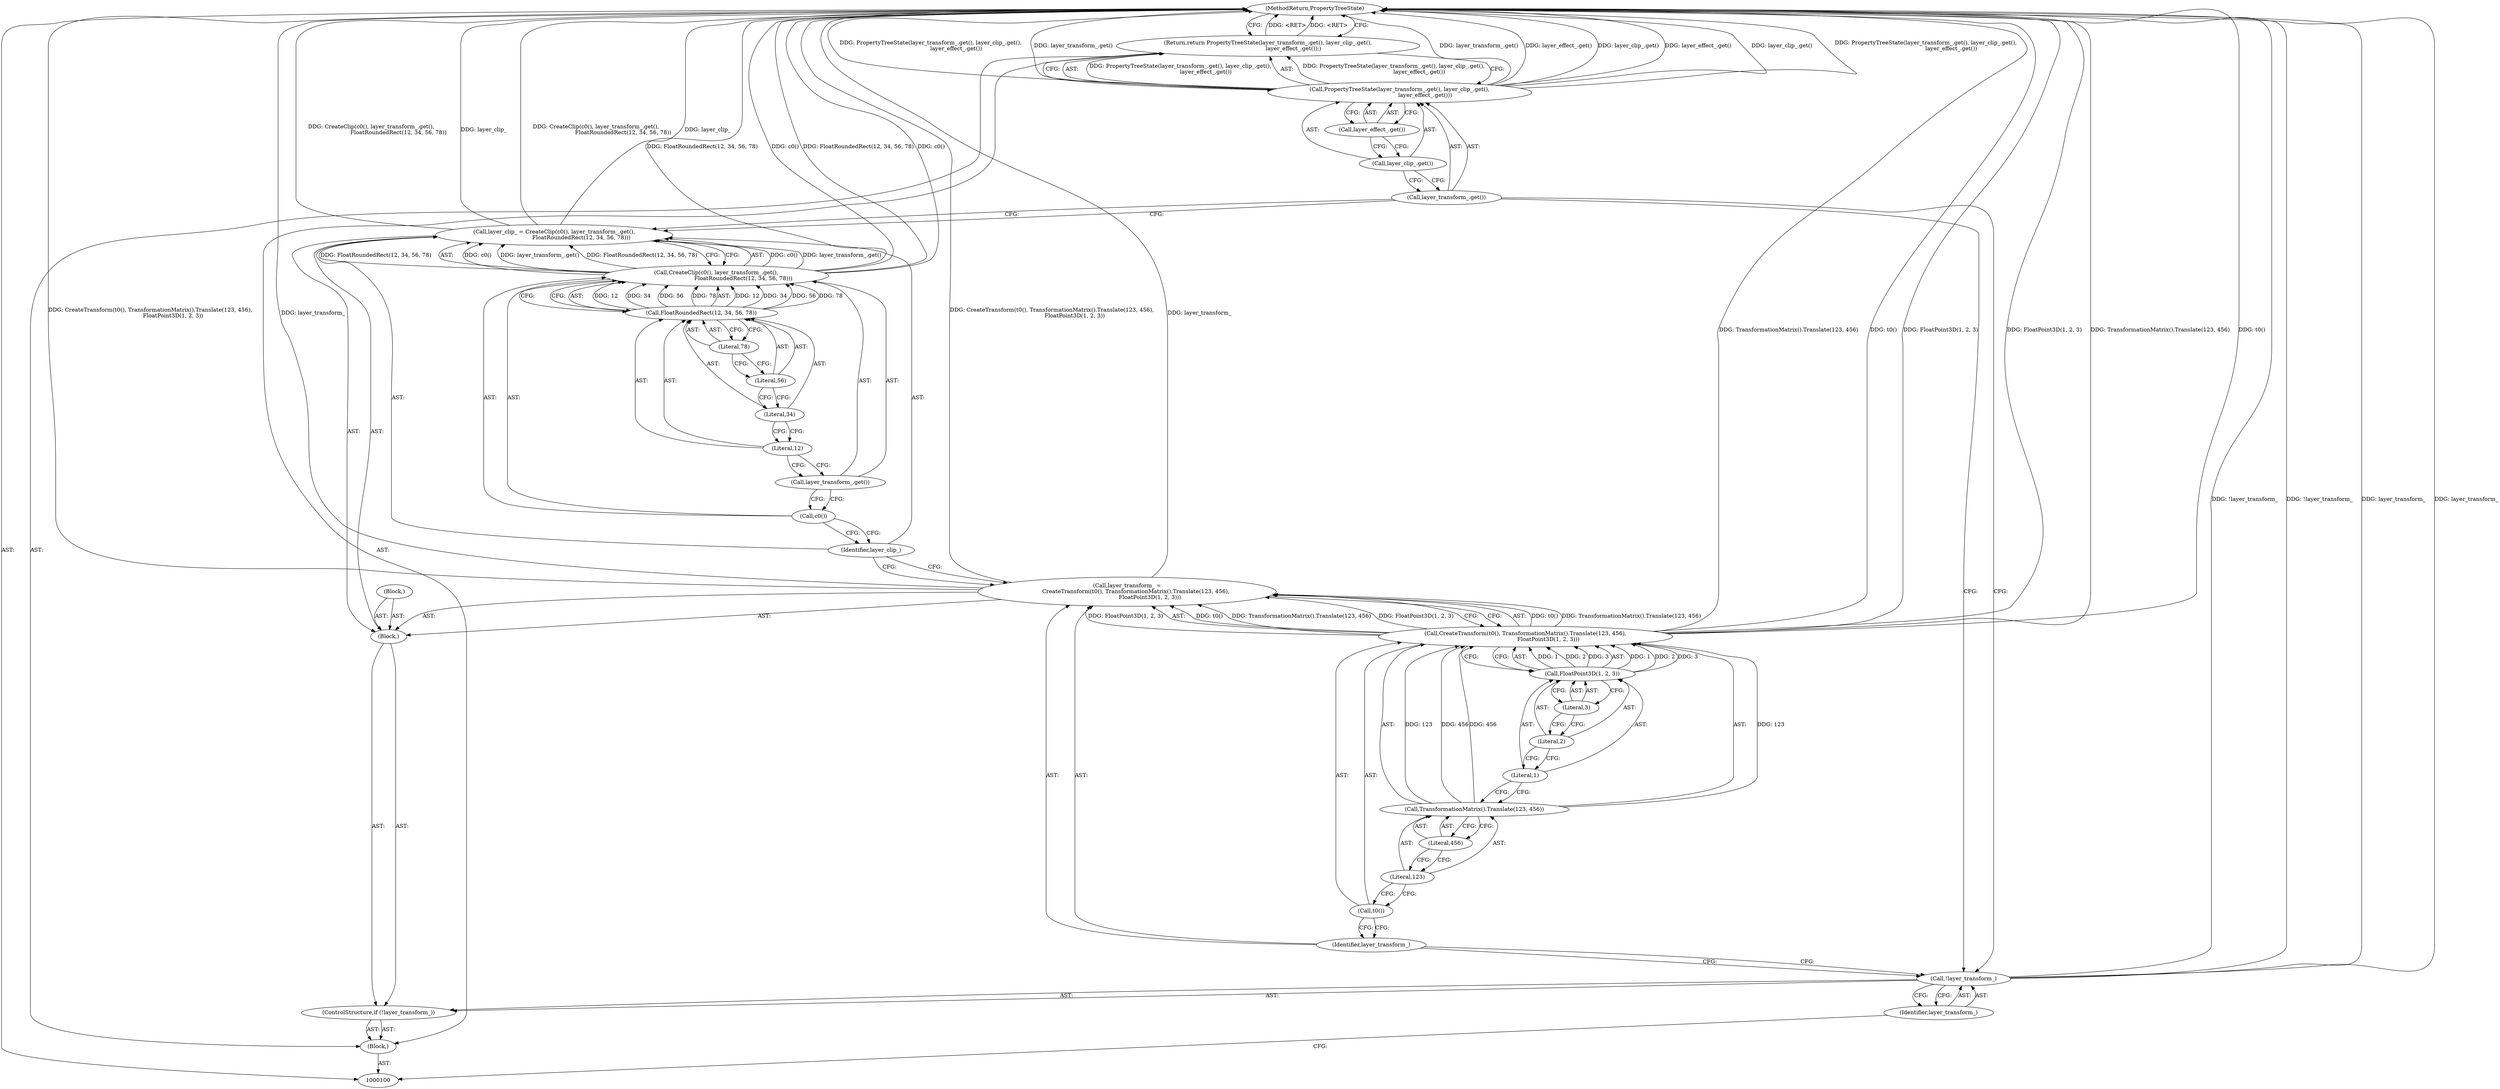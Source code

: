digraph "0_Chrome_f911e11e7f6b5c0d6f5ee694a9871de6619889f7_18" {
"1000133" [label="(MethodReturn,PropertyTreeState)"];
"1000101" [label="(Block,)"];
"1000129" [label="(Call,PropertyTreeState(layer_transform_.get(), layer_clip_.get(),\n                             layer_effect_.get()))"];
"1000130" [label="(Call,layer_transform_.get())"];
"1000128" [label="(Return,return PropertyTreeState(layer_transform_.get(), layer_clip_.get(),\n                             layer_effect_.get());)"];
"1000131" [label="(Call,layer_clip_.get())"];
"1000132" [label="(Call,layer_effect_.get())"];
"1000105" [label="(Block,)"];
"1000102" [label="(ControlStructure,if (!layer_transform_))"];
"1000103" [label="(Call,!layer_transform_)"];
"1000104" [label="(Identifier,layer_transform_)"];
"1000106" [label="(Call,layer_transform_ =\n          CreateTransform(t0(), TransformationMatrix().Translate(123, 456),\n                          FloatPoint3D(1, 2, 3)))"];
"1000107" [label="(Identifier,layer_transform_)"];
"1000108" [label="(Call,CreateTransform(t0(), TransformationMatrix().Translate(123, 456),\n                          FloatPoint3D(1, 2, 3)))"];
"1000109" [label="(Call,t0())"];
"1000110" [label="(Call,TransformationMatrix().Translate(123, 456))"];
"1000111" [label="(Literal,123)"];
"1000112" [label="(Literal,456)"];
"1000113" [label="(Call,FloatPoint3D(1, 2, 3))"];
"1000114" [label="(Literal,1)"];
"1000115" [label="(Literal,2)"];
"1000116" [label="(Literal,3)"];
"1000119" [label="(Call,CreateClip(c0(), layer_transform_.get(),\n                               FloatRoundedRect(12, 34, 56, 78)))"];
"1000120" [label="(Call,c0())"];
"1000121" [label="(Call,layer_transform_.get())"];
"1000117" [label="(Call,layer_clip_ = CreateClip(c0(), layer_transform_.get(),\n                               FloatRoundedRect(12, 34, 56, 78)))"];
"1000118" [label="(Identifier,layer_clip_)"];
"1000122" [label="(Call,FloatRoundedRect(12, 34, 56, 78))"];
"1000123" [label="(Literal,12)"];
"1000124" [label="(Literal,34)"];
"1000125" [label="(Literal,56)"];
"1000126" [label="(Literal,78)"];
"1000127" [label="(Block,)"];
"1000133" -> "1000100"  [label="AST: "];
"1000133" -> "1000128"  [label="CFG: "];
"1000129" -> "1000133"  [label="DDG: layer_transform_.get()"];
"1000129" -> "1000133"  [label="DDG: layer_effect_.get()"];
"1000129" -> "1000133"  [label="DDG: layer_clip_.get()"];
"1000129" -> "1000133"  [label="DDG: PropertyTreeState(layer_transform_.get(), layer_clip_.get(),\n                             layer_effect_.get())"];
"1000106" -> "1000133"  [label="DDG: CreateTransform(t0(), TransformationMatrix().Translate(123, 456),\n                          FloatPoint3D(1, 2, 3))"];
"1000106" -> "1000133"  [label="DDG: layer_transform_"];
"1000103" -> "1000133"  [label="DDG: layer_transform_"];
"1000103" -> "1000133"  [label="DDG: !layer_transform_"];
"1000117" -> "1000133"  [label="DDG: layer_clip_"];
"1000117" -> "1000133"  [label="DDG: CreateClip(c0(), layer_transform_.get(),\n                               FloatRoundedRect(12, 34, 56, 78))"];
"1000119" -> "1000133"  [label="DDG: FloatRoundedRect(12, 34, 56, 78)"];
"1000119" -> "1000133"  [label="DDG: c0()"];
"1000108" -> "1000133"  [label="DDG: FloatPoint3D(1, 2, 3)"];
"1000108" -> "1000133"  [label="DDG: TransformationMatrix().Translate(123, 456)"];
"1000108" -> "1000133"  [label="DDG: t0()"];
"1000128" -> "1000133"  [label="DDG: <RET>"];
"1000101" -> "1000100"  [label="AST: "];
"1000102" -> "1000101"  [label="AST: "];
"1000128" -> "1000101"  [label="AST: "];
"1000129" -> "1000128"  [label="AST: "];
"1000129" -> "1000132"  [label="CFG: "];
"1000130" -> "1000129"  [label="AST: "];
"1000131" -> "1000129"  [label="AST: "];
"1000132" -> "1000129"  [label="AST: "];
"1000128" -> "1000129"  [label="CFG: "];
"1000129" -> "1000133"  [label="DDG: layer_transform_.get()"];
"1000129" -> "1000133"  [label="DDG: layer_effect_.get()"];
"1000129" -> "1000133"  [label="DDG: layer_clip_.get()"];
"1000129" -> "1000133"  [label="DDG: PropertyTreeState(layer_transform_.get(), layer_clip_.get(),\n                             layer_effect_.get())"];
"1000129" -> "1000128"  [label="DDG: PropertyTreeState(layer_transform_.get(), layer_clip_.get(),\n                             layer_effect_.get())"];
"1000130" -> "1000129"  [label="AST: "];
"1000130" -> "1000117"  [label="CFG: "];
"1000130" -> "1000103"  [label="CFG: "];
"1000131" -> "1000130"  [label="CFG: "];
"1000128" -> "1000101"  [label="AST: "];
"1000128" -> "1000129"  [label="CFG: "];
"1000129" -> "1000128"  [label="AST: "];
"1000133" -> "1000128"  [label="CFG: "];
"1000128" -> "1000133"  [label="DDG: <RET>"];
"1000129" -> "1000128"  [label="DDG: PropertyTreeState(layer_transform_.get(), layer_clip_.get(),\n                             layer_effect_.get())"];
"1000131" -> "1000129"  [label="AST: "];
"1000131" -> "1000130"  [label="CFG: "];
"1000132" -> "1000131"  [label="CFG: "];
"1000132" -> "1000129"  [label="AST: "];
"1000132" -> "1000131"  [label="CFG: "];
"1000129" -> "1000132"  [label="CFG: "];
"1000105" -> "1000102"  [label="AST: "];
"1000106" -> "1000105"  [label="AST: "];
"1000117" -> "1000105"  [label="AST: "];
"1000127" -> "1000105"  [label="AST: "];
"1000102" -> "1000101"  [label="AST: "];
"1000103" -> "1000102"  [label="AST: "];
"1000105" -> "1000102"  [label="AST: "];
"1000103" -> "1000102"  [label="AST: "];
"1000103" -> "1000104"  [label="CFG: "];
"1000104" -> "1000103"  [label="AST: "];
"1000107" -> "1000103"  [label="CFG: "];
"1000130" -> "1000103"  [label="CFG: "];
"1000103" -> "1000133"  [label="DDG: layer_transform_"];
"1000103" -> "1000133"  [label="DDG: !layer_transform_"];
"1000104" -> "1000103"  [label="AST: "];
"1000104" -> "1000100"  [label="CFG: "];
"1000103" -> "1000104"  [label="CFG: "];
"1000106" -> "1000105"  [label="AST: "];
"1000106" -> "1000108"  [label="CFG: "];
"1000107" -> "1000106"  [label="AST: "];
"1000108" -> "1000106"  [label="AST: "];
"1000118" -> "1000106"  [label="CFG: "];
"1000106" -> "1000133"  [label="DDG: CreateTransform(t0(), TransformationMatrix().Translate(123, 456),\n                          FloatPoint3D(1, 2, 3))"];
"1000106" -> "1000133"  [label="DDG: layer_transform_"];
"1000108" -> "1000106"  [label="DDG: t0()"];
"1000108" -> "1000106"  [label="DDG: TransformationMatrix().Translate(123, 456)"];
"1000108" -> "1000106"  [label="DDG: FloatPoint3D(1, 2, 3)"];
"1000107" -> "1000106"  [label="AST: "];
"1000107" -> "1000103"  [label="CFG: "];
"1000109" -> "1000107"  [label="CFG: "];
"1000108" -> "1000106"  [label="AST: "];
"1000108" -> "1000113"  [label="CFG: "];
"1000109" -> "1000108"  [label="AST: "];
"1000110" -> "1000108"  [label="AST: "];
"1000113" -> "1000108"  [label="AST: "];
"1000106" -> "1000108"  [label="CFG: "];
"1000108" -> "1000133"  [label="DDG: FloatPoint3D(1, 2, 3)"];
"1000108" -> "1000133"  [label="DDG: TransformationMatrix().Translate(123, 456)"];
"1000108" -> "1000133"  [label="DDG: t0()"];
"1000108" -> "1000106"  [label="DDG: t0()"];
"1000108" -> "1000106"  [label="DDG: TransformationMatrix().Translate(123, 456)"];
"1000108" -> "1000106"  [label="DDG: FloatPoint3D(1, 2, 3)"];
"1000110" -> "1000108"  [label="DDG: 123"];
"1000110" -> "1000108"  [label="DDG: 456"];
"1000113" -> "1000108"  [label="DDG: 1"];
"1000113" -> "1000108"  [label="DDG: 2"];
"1000113" -> "1000108"  [label="DDG: 3"];
"1000109" -> "1000108"  [label="AST: "];
"1000109" -> "1000107"  [label="CFG: "];
"1000111" -> "1000109"  [label="CFG: "];
"1000110" -> "1000108"  [label="AST: "];
"1000110" -> "1000112"  [label="CFG: "];
"1000111" -> "1000110"  [label="AST: "];
"1000112" -> "1000110"  [label="AST: "];
"1000114" -> "1000110"  [label="CFG: "];
"1000110" -> "1000108"  [label="DDG: 123"];
"1000110" -> "1000108"  [label="DDG: 456"];
"1000111" -> "1000110"  [label="AST: "];
"1000111" -> "1000109"  [label="CFG: "];
"1000112" -> "1000111"  [label="CFG: "];
"1000112" -> "1000110"  [label="AST: "];
"1000112" -> "1000111"  [label="CFG: "];
"1000110" -> "1000112"  [label="CFG: "];
"1000113" -> "1000108"  [label="AST: "];
"1000113" -> "1000116"  [label="CFG: "];
"1000114" -> "1000113"  [label="AST: "];
"1000115" -> "1000113"  [label="AST: "];
"1000116" -> "1000113"  [label="AST: "];
"1000108" -> "1000113"  [label="CFG: "];
"1000113" -> "1000108"  [label="DDG: 1"];
"1000113" -> "1000108"  [label="DDG: 2"];
"1000113" -> "1000108"  [label="DDG: 3"];
"1000114" -> "1000113"  [label="AST: "];
"1000114" -> "1000110"  [label="CFG: "];
"1000115" -> "1000114"  [label="CFG: "];
"1000115" -> "1000113"  [label="AST: "];
"1000115" -> "1000114"  [label="CFG: "];
"1000116" -> "1000115"  [label="CFG: "];
"1000116" -> "1000113"  [label="AST: "];
"1000116" -> "1000115"  [label="CFG: "];
"1000113" -> "1000116"  [label="CFG: "];
"1000119" -> "1000117"  [label="AST: "];
"1000119" -> "1000122"  [label="CFG: "];
"1000120" -> "1000119"  [label="AST: "];
"1000121" -> "1000119"  [label="AST: "];
"1000122" -> "1000119"  [label="AST: "];
"1000117" -> "1000119"  [label="CFG: "];
"1000119" -> "1000133"  [label="DDG: FloatRoundedRect(12, 34, 56, 78)"];
"1000119" -> "1000133"  [label="DDG: c0()"];
"1000119" -> "1000117"  [label="DDG: c0()"];
"1000119" -> "1000117"  [label="DDG: layer_transform_.get()"];
"1000119" -> "1000117"  [label="DDG: FloatRoundedRect(12, 34, 56, 78)"];
"1000122" -> "1000119"  [label="DDG: 12"];
"1000122" -> "1000119"  [label="DDG: 34"];
"1000122" -> "1000119"  [label="DDG: 56"];
"1000122" -> "1000119"  [label="DDG: 78"];
"1000120" -> "1000119"  [label="AST: "];
"1000120" -> "1000118"  [label="CFG: "];
"1000121" -> "1000120"  [label="CFG: "];
"1000121" -> "1000119"  [label="AST: "];
"1000121" -> "1000120"  [label="CFG: "];
"1000123" -> "1000121"  [label="CFG: "];
"1000117" -> "1000105"  [label="AST: "];
"1000117" -> "1000119"  [label="CFG: "];
"1000118" -> "1000117"  [label="AST: "];
"1000119" -> "1000117"  [label="AST: "];
"1000130" -> "1000117"  [label="CFG: "];
"1000117" -> "1000133"  [label="DDG: layer_clip_"];
"1000117" -> "1000133"  [label="DDG: CreateClip(c0(), layer_transform_.get(),\n                               FloatRoundedRect(12, 34, 56, 78))"];
"1000119" -> "1000117"  [label="DDG: c0()"];
"1000119" -> "1000117"  [label="DDG: layer_transform_.get()"];
"1000119" -> "1000117"  [label="DDG: FloatRoundedRect(12, 34, 56, 78)"];
"1000118" -> "1000117"  [label="AST: "];
"1000118" -> "1000106"  [label="CFG: "];
"1000120" -> "1000118"  [label="CFG: "];
"1000122" -> "1000119"  [label="AST: "];
"1000122" -> "1000126"  [label="CFG: "];
"1000123" -> "1000122"  [label="AST: "];
"1000124" -> "1000122"  [label="AST: "];
"1000125" -> "1000122"  [label="AST: "];
"1000126" -> "1000122"  [label="AST: "];
"1000119" -> "1000122"  [label="CFG: "];
"1000122" -> "1000119"  [label="DDG: 12"];
"1000122" -> "1000119"  [label="DDG: 34"];
"1000122" -> "1000119"  [label="DDG: 56"];
"1000122" -> "1000119"  [label="DDG: 78"];
"1000123" -> "1000122"  [label="AST: "];
"1000123" -> "1000121"  [label="CFG: "];
"1000124" -> "1000123"  [label="CFG: "];
"1000124" -> "1000122"  [label="AST: "];
"1000124" -> "1000123"  [label="CFG: "];
"1000125" -> "1000124"  [label="CFG: "];
"1000125" -> "1000122"  [label="AST: "];
"1000125" -> "1000124"  [label="CFG: "];
"1000126" -> "1000125"  [label="CFG: "];
"1000126" -> "1000122"  [label="AST: "];
"1000126" -> "1000125"  [label="CFG: "];
"1000122" -> "1000126"  [label="CFG: "];
"1000127" -> "1000105"  [label="AST: "];
}
